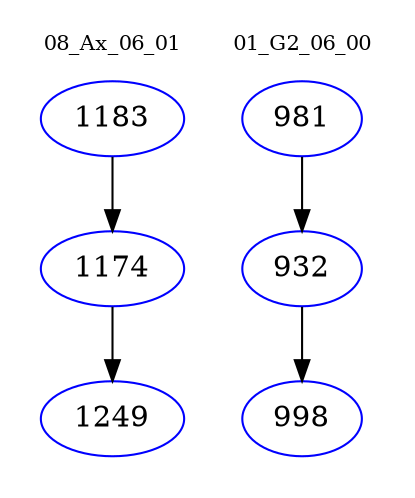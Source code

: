 digraph{
subgraph cluster_0 {
color = white
label = "08_Ax_06_01";
fontsize=10;
T0_1183 [label="1183", color="blue"]
T0_1183 -> T0_1174 [color="black"]
T0_1174 [label="1174", color="blue"]
T0_1174 -> T0_1249 [color="black"]
T0_1249 [label="1249", color="blue"]
}
subgraph cluster_1 {
color = white
label = "01_G2_06_00";
fontsize=10;
T1_981 [label="981", color="blue"]
T1_981 -> T1_932 [color="black"]
T1_932 [label="932", color="blue"]
T1_932 -> T1_998 [color="black"]
T1_998 [label="998", color="blue"]
}
}
